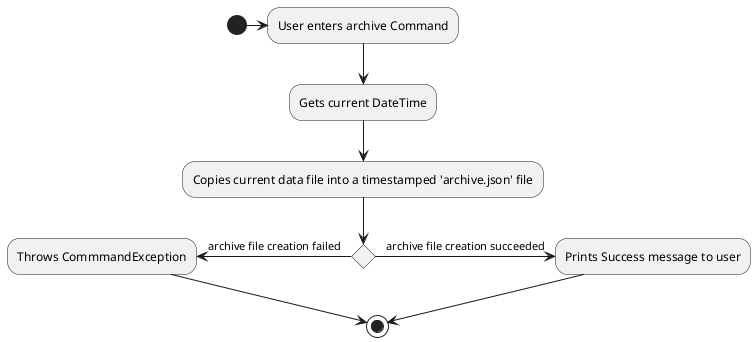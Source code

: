@startuml
(*) -> User enters archive Command
--> "Gets current DateTime"
--> "Copies current data file into a timestamped 'archive.json' file"
if "" then
-right>[archive file creation succeeded] "Prints Success message to user"
-down-> (*)
else
-left> [archive file creation failed] "Throws CommmandException"
endif
-down-> (*)
@enduml
